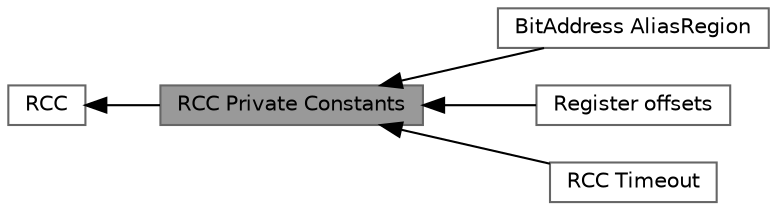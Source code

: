 digraph "RCC Private Constants"
{
 // LATEX_PDF_SIZE
  bgcolor="transparent";
  edge [fontname=Helvetica,fontsize=10,labelfontname=Helvetica,labelfontsize=10];
  node [fontname=Helvetica,fontsize=10,shape=box,height=0.2,width=0.4];
  rankdir=LR;
  Node2 [id="Node000002",label="RCC",height=0.2,width=0.4,color="grey40", fillcolor="white", style="filled",URL="$group___r_c_c.html",tooltip="RCC HAL module driver."];
  Node5 [id="Node000005",label="BitAddress AliasRegion",height=0.2,width=0.4,color="grey40", fillcolor="white", style="filled",URL="$group___r_c_c___bit_address___alias_region.html",tooltip="RCC registers bit address in the alias region."];
  Node1 [id="Node000001",label="RCC Private Constants",height=0.2,width=0.4,color="gray40", fillcolor="grey60", style="filled", fontcolor="black",tooltip=" "];
  Node4 [id="Node000004",label="Register offsets",height=0.2,width=0.4,color="grey40", fillcolor="white", style="filled",URL="$group___r_c_c___register___offset.html",tooltip=" "];
  Node3 [id="Node000003",label="RCC Timeout",height=0.2,width=0.4,color="grey40", fillcolor="white", style="filled",URL="$group___r_c_c___timeout.html",tooltip=" "];
  Node2->Node1 [shape=plaintext, dir="back", style="solid"];
  Node1->Node3 [shape=plaintext, dir="back", style="solid"];
  Node1->Node4 [shape=plaintext, dir="back", style="solid"];
  Node1->Node5 [shape=plaintext, dir="back", style="solid"];
}
